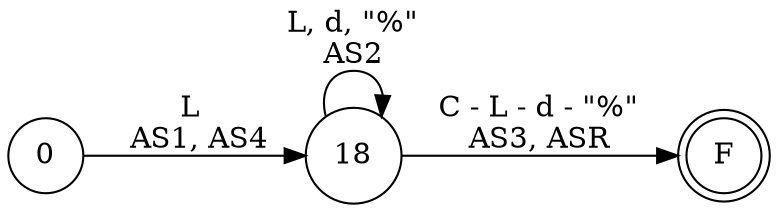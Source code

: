 digraph DFA {
    rankdir = LR;
    node [shape = circle;];
    F [shape = doublecircle;];
    
    0 -> 18 [label = "L \n AS1, AS4";];
    18 -> 18 [label = "L, d, \"%\"\nAS2";];
    18 -> F [label = "C - L - d - \"%\"\nAS3, ASR";];
}